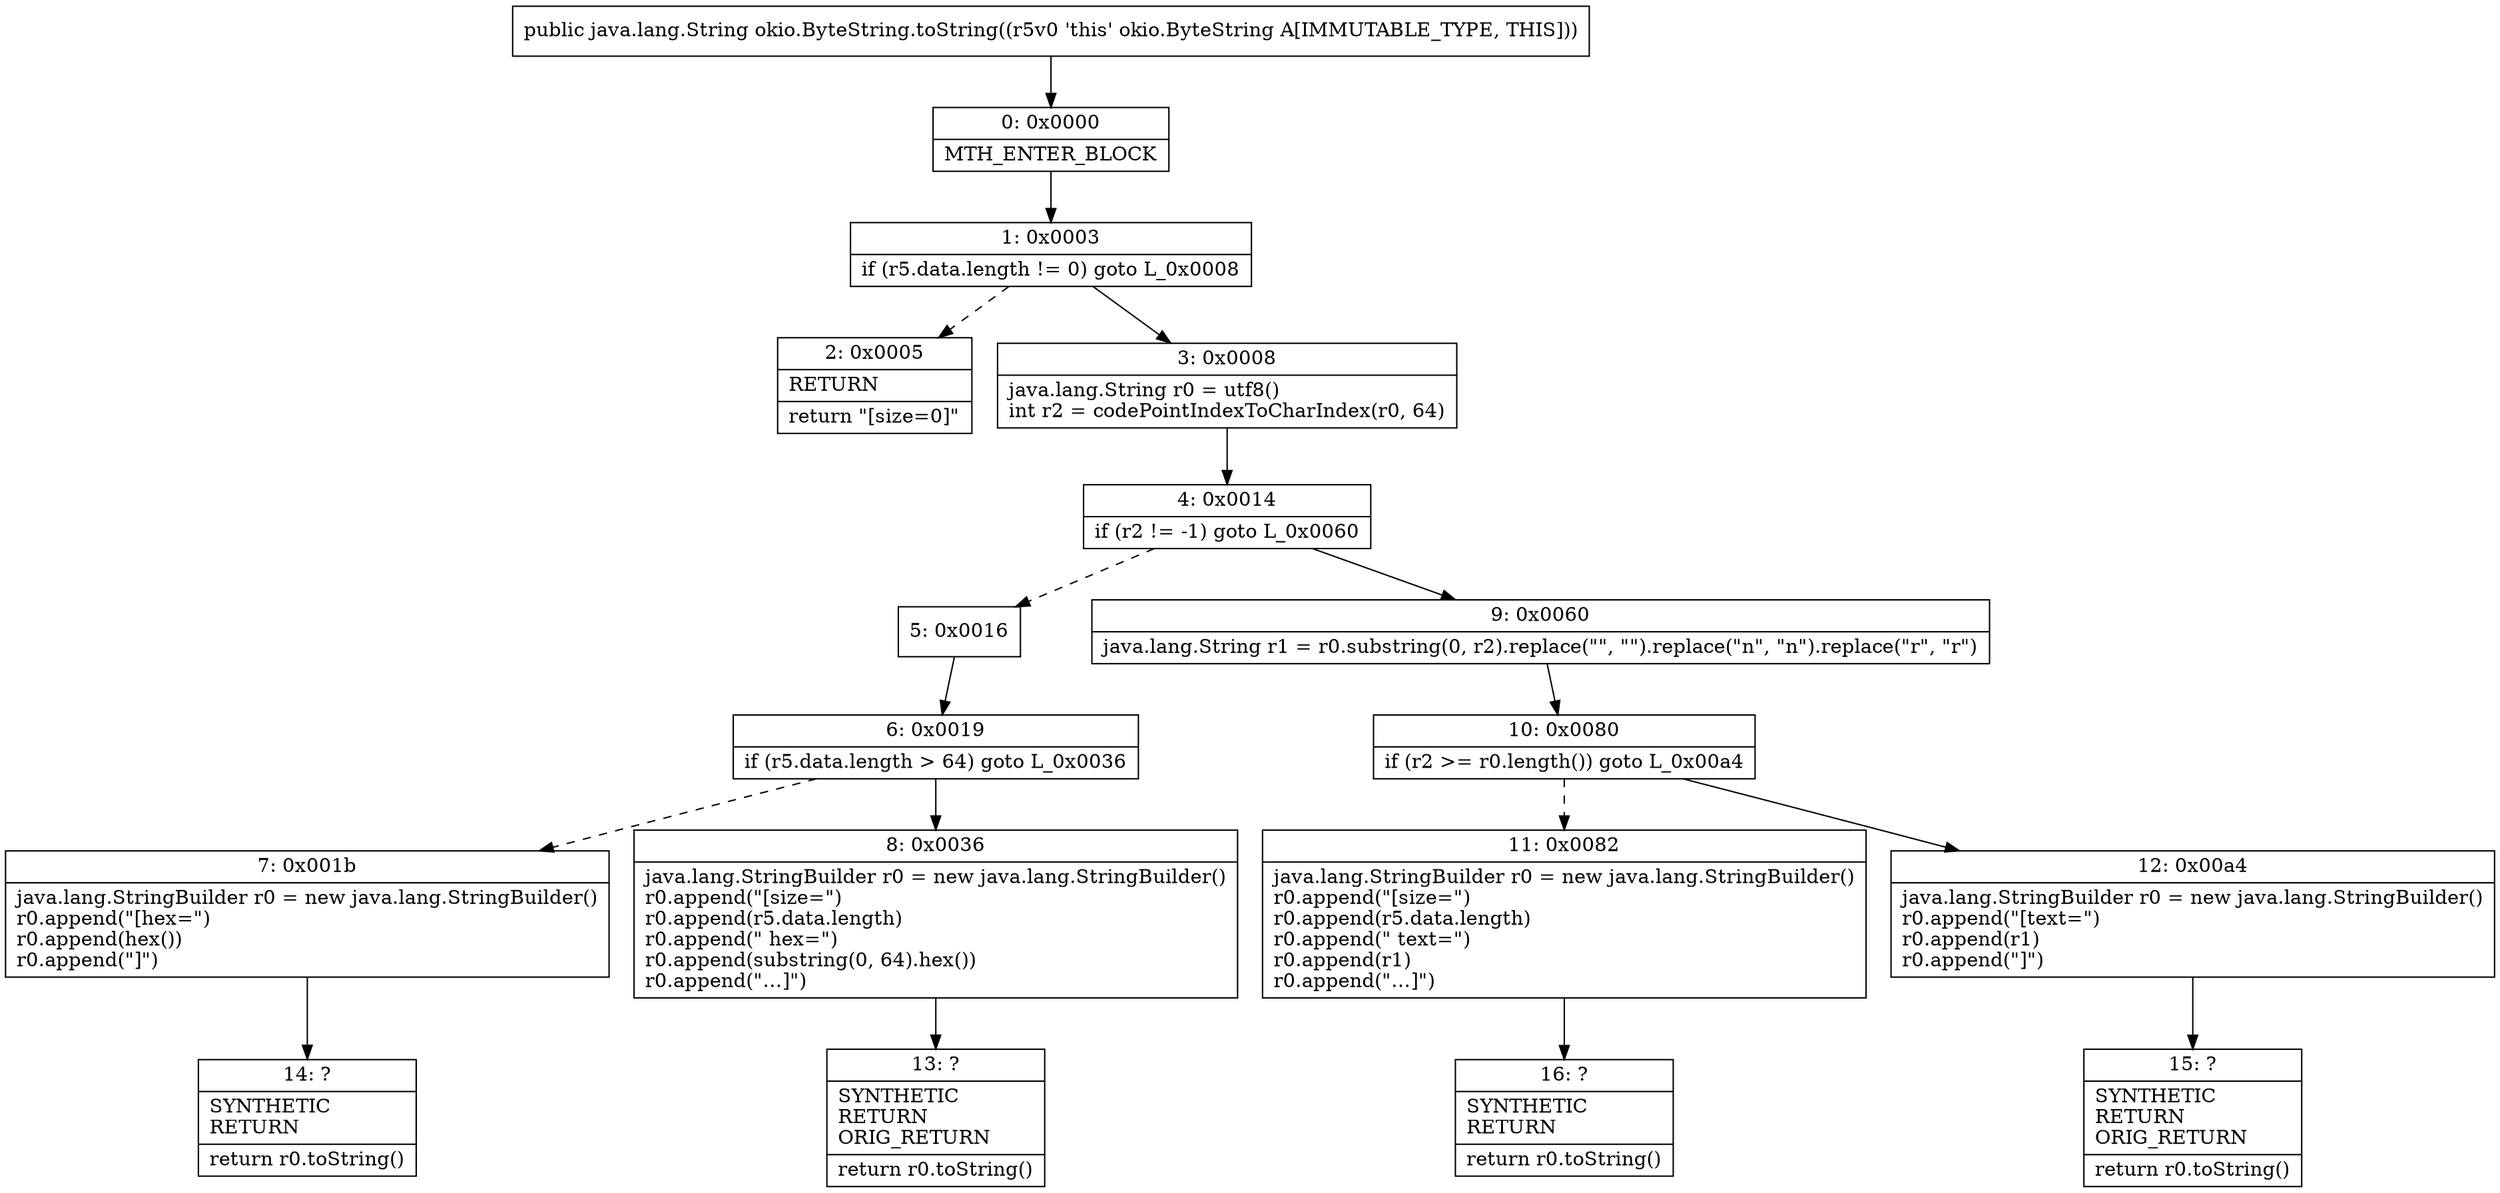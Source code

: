 digraph "CFG forokio.ByteString.toString()Ljava\/lang\/String;" {
Node_0 [shape=record,label="{0\:\ 0x0000|MTH_ENTER_BLOCK\l}"];
Node_1 [shape=record,label="{1\:\ 0x0003|if (r5.data.length != 0) goto L_0x0008\l}"];
Node_2 [shape=record,label="{2\:\ 0x0005|RETURN\l|return \"[size=0]\"\l}"];
Node_3 [shape=record,label="{3\:\ 0x0008|java.lang.String r0 = utf8()\lint r2 = codePointIndexToCharIndex(r0, 64)\l}"];
Node_4 [shape=record,label="{4\:\ 0x0014|if (r2 != \-1) goto L_0x0060\l}"];
Node_5 [shape=record,label="{5\:\ 0x0016}"];
Node_6 [shape=record,label="{6\:\ 0x0019|if (r5.data.length \> 64) goto L_0x0036\l}"];
Node_7 [shape=record,label="{7\:\ 0x001b|java.lang.StringBuilder r0 = new java.lang.StringBuilder()\lr0.append(\"[hex=\")\lr0.append(hex())\lr0.append(\"]\")\l}"];
Node_8 [shape=record,label="{8\:\ 0x0036|java.lang.StringBuilder r0 = new java.lang.StringBuilder()\lr0.append(\"[size=\")\lr0.append(r5.data.length)\lr0.append(\" hex=\")\lr0.append(substring(0, 64).hex())\lr0.append(\"…]\")\l}"];
Node_9 [shape=record,label="{9\:\ 0x0060|java.lang.String r1 = r0.substring(0, r2).replace(\"\", \"\").replace(\"n\", \"n\").replace(\"r\", \"r\")\l}"];
Node_10 [shape=record,label="{10\:\ 0x0080|if (r2 \>= r0.length()) goto L_0x00a4\l}"];
Node_11 [shape=record,label="{11\:\ 0x0082|java.lang.StringBuilder r0 = new java.lang.StringBuilder()\lr0.append(\"[size=\")\lr0.append(r5.data.length)\lr0.append(\" text=\")\lr0.append(r1)\lr0.append(\"…]\")\l}"];
Node_12 [shape=record,label="{12\:\ 0x00a4|java.lang.StringBuilder r0 = new java.lang.StringBuilder()\lr0.append(\"[text=\")\lr0.append(r1)\lr0.append(\"]\")\l}"];
Node_13 [shape=record,label="{13\:\ ?|SYNTHETIC\lRETURN\lORIG_RETURN\l|return r0.toString()\l}"];
Node_14 [shape=record,label="{14\:\ ?|SYNTHETIC\lRETURN\l|return r0.toString()\l}"];
Node_15 [shape=record,label="{15\:\ ?|SYNTHETIC\lRETURN\lORIG_RETURN\l|return r0.toString()\l}"];
Node_16 [shape=record,label="{16\:\ ?|SYNTHETIC\lRETURN\l|return r0.toString()\l}"];
MethodNode[shape=record,label="{public java.lang.String okio.ByteString.toString((r5v0 'this' okio.ByteString A[IMMUTABLE_TYPE, THIS])) }"];
MethodNode -> Node_0;
Node_0 -> Node_1;
Node_1 -> Node_2[style=dashed];
Node_1 -> Node_3;
Node_3 -> Node_4;
Node_4 -> Node_5[style=dashed];
Node_4 -> Node_9;
Node_5 -> Node_6;
Node_6 -> Node_7[style=dashed];
Node_6 -> Node_8;
Node_7 -> Node_14;
Node_8 -> Node_13;
Node_9 -> Node_10;
Node_10 -> Node_11[style=dashed];
Node_10 -> Node_12;
Node_11 -> Node_16;
Node_12 -> Node_15;
}

